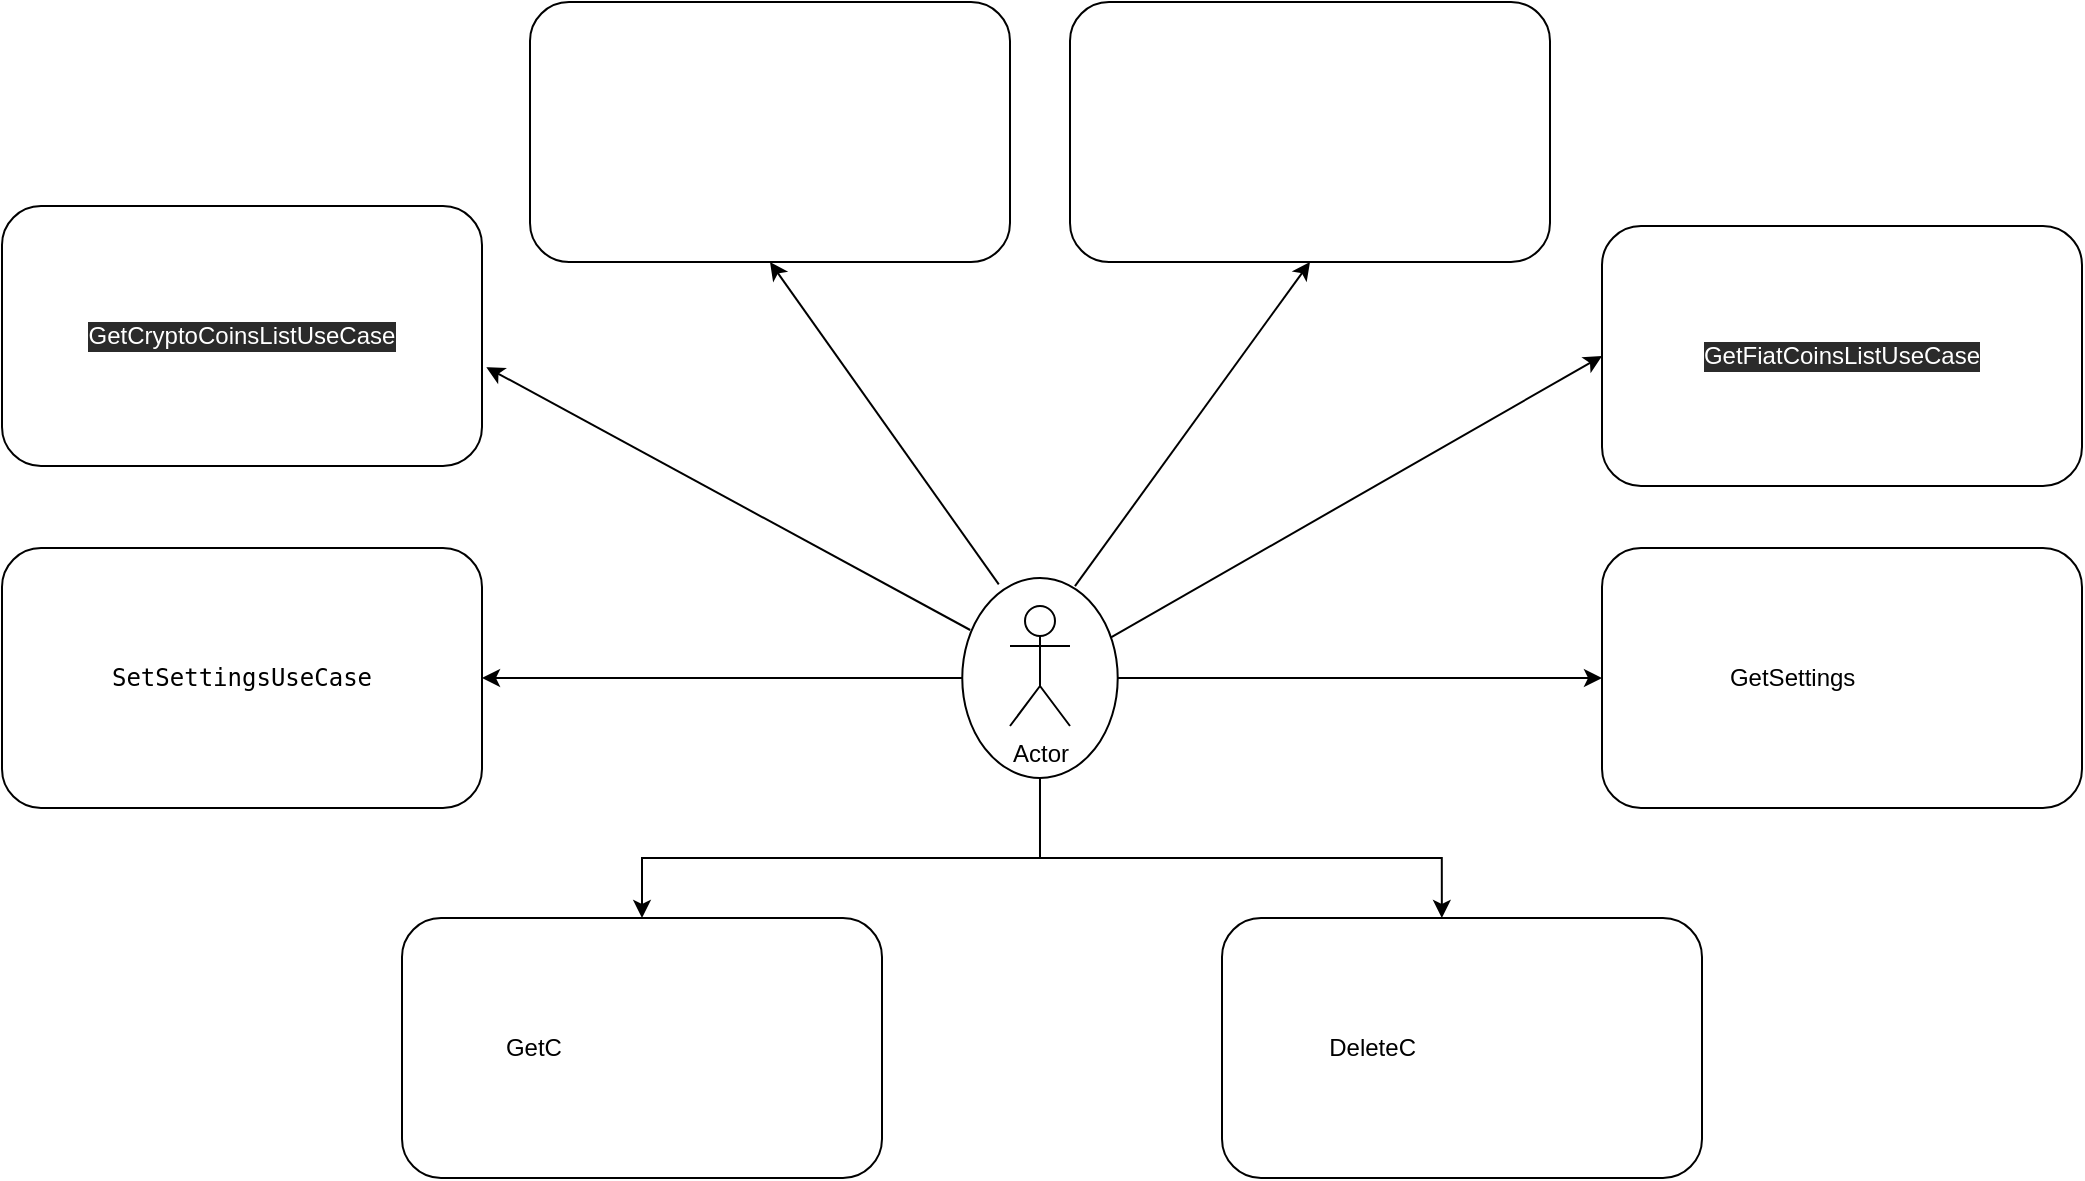 <mxfile version="22.0.2" type="device">
  <diagram id="xo6yHNSu7Ji1LgkYbHNe" name="Страница 1">
    <mxGraphModel dx="1300" dy="907" grid="1" gridSize="10" guides="1" tooltips="1" connect="1" arrows="1" fold="1" page="1" pageScale="1" pageWidth="1169" pageHeight="827" math="0" shadow="0">
      <root>
        <mxCell id="0" />
        <mxCell id="1" parent="0" />
        <mxCell id="RSRNca-7CVLnFXqqvEL2-7" style="edgeStyle=orthogonalEdgeStyle;rounded=0;orthogonalLoop=1;jettySize=auto;html=1;exitX=1;exitY=0.5;exitDx=0;exitDy=0;entryX=0;entryY=0.5;entryDx=0;entryDy=0;" parent="1" source="RSRNca-7CVLnFXqqvEL2-1" target="RSRNca-7CVLnFXqqvEL2-4" edge="1">
          <mxGeometry relative="1" as="geometry" />
        </mxCell>
        <mxCell id="Av4kSp7ztPgyRxgU58pU-2" style="edgeStyle=orthogonalEdgeStyle;rounded=0;orthogonalLoop=1;jettySize=auto;html=1;exitX=0.5;exitY=1;exitDx=0;exitDy=0;entryX=0.5;entryY=0;entryDx=0;entryDy=0;" parent="1" source="RSRNca-7CVLnFXqqvEL2-1" target="Av4kSp7ztPgyRxgU58pU-1" edge="1">
          <mxGeometry relative="1" as="geometry">
            <mxPoint x="579" y="546" as="targetPoint" />
            <Array as="points">
              <mxPoint x="579" y="526" />
              <mxPoint x="380" y="526" />
            </Array>
          </mxGeometry>
        </mxCell>
        <mxCell id="x88435J3Upm55wdHFP84-3" style="edgeStyle=orthogonalEdgeStyle;rounded=0;orthogonalLoop=1;jettySize=auto;html=1;entryX=1;entryY=0.5;entryDx=0;entryDy=0;" edge="1" parent="1" source="RSRNca-7CVLnFXqqvEL2-1" target="RSRNca-7CVLnFXqqvEL2-3">
          <mxGeometry relative="1" as="geometry">
            <mxPoint x="360" y="436" as="targetPoint" />
          </mxGeometry>
        </mxCell>
        <mxCell id="RSRNca-7CVLnFXqqvEL2-1" value="" style="ellipse;whiteSpace=wrap;html=1;fillColor=none;" parent="1" vertex="1">
          <mxGeometry x="540.13" y="386" width="77.73" height="100" as="geometry" />
        </mxCell>
        <mxCell id="RSRNca-7CVLnFXqqvEL2-2" value="Actor" style="shape=umlActor;verticalLabelPosition=bottom;verticalAlign=top;html=1;outlineConnect=0;" parent="1" vertex="1">
          <mxGeometry x="564" y="400" width="30" height="60" as="geometry" />
        </mxCell>
        <mxCell id="RSRNca-7CVLnFXqqvEL2-3" value="&lt;pre style=&quot;overflow-wrap: break-word;&quot;&gt;SetSettingsUseCase&lt;font color=&quot;#ffffff&quot;&gt;&lt;br&gt;&lt;/font&gt;&lt;/pre&gt;" style="rounded=1;whiteSpace=wrap;html=1;" parent="1" vertex="1">
          <mxGeometry x="60" y="371" width="240" height="130" as="geometry" />
        </mxCell>
        <mxCell id="RSRNca-7CVLnFXqqvEL2-4" value="GetSettings&lt;span style=&quot;color: rgb(255, 255, 255); background-color: initial;&quot;&gt;UseCase&lt;/span&gt;" style="rounded=1;whiteSpace=wrap;html=1;" parent="1" vertex="1">
          <mxGeometry x="860" y="371" width="240" height="130" as="geometry" />
        </mxCell>
        <mxCell id="wnHRAtQ8zxTAquVMXQHa-1" value="&lt;pre style=&quot;color: rgb(255, 255, 255); overflow-wrap: break-word;&quot;&gt;&lt;div style=&quot;&quot;&gt;&lt;pre style=&quot;color: rgb(240, 240, 240); overflow-wrap: break-word;&quot;&gt;&lt;font color=&quot;#ffffff&quot;&gt;&lt;font face=&quot;Helvetica&quot;&gt;GetCryptocurrencyUseCase&lt;/font&gt;&lt;/font&gt;&lt;/pre&gt;&lt;/div&gt;&lt;/pre&gt;" style="rounded=1;whiteSpace=wrap;html=1;align=center;" parent="1" vertex="1">
          <mxGeometry x="324" y="98" width="240" height="130" as="geometry" />
        </mxCell>
        <mxCell id="Av4kSp7ztPgyRxgU58pU-1" value="GetC&lt;span style=&quot;color: rgb(255, 255, 255);&quot;&gt;urrencyList&lt;/span&gt;&lt;span style=&quot;color: rgb(255, 255, 255); background-color: initial;&quot;&gt;UseCase&lt;/span&gt;" style="rounded=1;whiteSpace=wrap;html=1;" parent="1" vertex="1">
          <mxGeometry x="260" y="556" width="240" height="130" as="geometry" />
        </mxCell>
        <mxCell id="gi9_3N-FfZ0izFD0XtA_-1" value="&lt;div style=&quot;color: rgb(255, 255, 255); overflow-wrap: break-word;&quot;&gt;&lt;div style=&quot;&quot;&gt;GetFiatcurrencyUseCase&lt;br&gt;&lt;/div&gt;&lt;/div&gt;" style="rounded=1;whiteSpace=wrap;html=1;align=center;fontFamily=Helvetica;" parent="1" vertex="1">
          <mxGeometry x="594" y="98" width="240" height="130" as="geometry" />
        </mxCell>
        <mxCell id="gi9_3N-FfZ0izFD0XtA_-5" value="DeleteC&lt;span style=&quot;color: rgb(255, 255, 255);&quot;&gt;urrency&lt;/span&gt;&lt;span style=&quot;color: rgb(255, 255, 255); background-color: initial;&quot;&gt;UseCase&lt;/span&gt;" style="rounded=1;whiteSpace=wrap;html=1;" parent="1" vertex="1">
          <mxGeometry x="670" y="556" width="240" height="130" as="geometry" />
        </mxCell>
        <mxCell id="gi9_3N-FfZ0izFD0XtA_-7" style="edgeStyle=orthogonalEdgeStyle;rounded=0;orthogonalLoop=1;jettySize=auto;html=1;entryX=0.458;entryY=0;entryDx=0;entryDy=0;entryPerimeter=0;" parent="1" target="gi9_3N-FfZ0izFD0XtA_-5" edge="1">
          <mxGeometry relative="1" as="geometry">
            <mxPoint x="579" y="486" as="sourcePoint" />
            <Array as="points">
              <mxPoint x="579" y="526" />
              <mxPoint x="780" y="526" />
            </Array>
          </mxGeometry>
        </mxCell>
        <mxCell id="x88435J3Upm55wdHFP84-1" value="&lt;pre style=&quot;overflow-wrap: break-word;&quot;&gt;&lt;div style=&quot;&quot;&gt;&lt;pre style=&quot;overflow-wrap: break-word;&quot;&gt;&lt;div style=&quot;background-color: rgb(43, 43, 43);&quot;&gt;&lt;pre style=&quot;&quot;&gt;&lt;font face=&quot;Helvetica&quot; style=&quot;&quot; color=&quot;#ffffff&quot;&gt;GetCryptoCoinsListUseCase&lt;/font&gt;&lt;/pre&gt;&lt;/div&gt;&lt;/pre&gt;&lt;/div&gt;&lt;/pre&gt;" style="rounded=1;whiteSpace=wrap;html=1;align=center;" vertex="1" parent="1">
          <mxGeometry x="60" y="200" width="240" height="130" as="geometry" />
        </mxCell>
        <mxCell id="x88435J3Upm55wdHFP84-4" value="&lt;pre style=&quot;overflow-wrap: break-word;&quot;&gt;&lt;div style=&quot;&quot;&gt;&lt;pre style=&quot;overflow-wrap: break-word;&quot;&gt;&lt;div style=&quot;background-color: rgb(43, 43, 43);&quot;&gt;&lt;pre style=&quot;&quot;&gt;&lt;font face=&quot;Helvetica&quot; style=&quot;&quot; color=&quot;#ffffff&quot;&gt;GetFiatCoinsListUseCase&lt;/font&gt;&lt;/pre&gt;&lt;/div&gt;&lt;/pre&gt;&lt;/div&gt;&lt;/pre&gt;" style="rounded=1;whiteSpace=wrap;html=1;align=center;" vertex="1" parent="1">
          <mxGeometry x="860" y="210" width="240" height="130" as="geometry" />
        </mxCell>
        <mxCell id="x88435J3Upm55wdHFP84-9" value="" style="endArrow=classic;html=1;rounded=0;exitX=0.051;exitY=0.26;exitDx=0;exitDy=0;entryX=1.009;entryY=0.62;entryDx=0;entryDy=0;entryPerimeter=0;exitPerimeter=0;" edge="1" parent="1" source="RSRNca-7CVLnFXqqvEL2-1" target="x88435J3Upm55wdHFP84-1">
          <mxGeometry width="50" height="50" relative="1" as="geometry">
            <mxPoint x="320" y="350" as="sourcePoint" />
            <mxPoint x="370" y="300" as="targetPoint" />
          </mxGeometry>
        </mxCell>
        <mxCell id="x88435J3Upm55wdHFP84-10" value="" style="endArrow=classic;html=1;rounded=0;exitX=0.235;exitY=0.032;exitDx=0;exitDy=0;exitPerimeter=0;entryX=0.5;entryY=1;entryDx=0;entryDy=0;" edge="1" parent="1" source="RSRNca-7CVLnFXqqvEL2-1" target="wnHRAtQ8zxTAquVMXQHa-1">
          <mxGeometry width="50" height="50" relative="1" as="geometry">
            <mxPoint x="320" y="350" as="sourcePoint" />
            <mxPoint x="370" y="300" as="targetPoint" />
          </mxGeometry>
        </mxCell>
        <mxCell id="x88435J3Upm55wdHFP84-11" value="" style="endArrow=classic;html=1;rounded=0;exitX=0.725;exitY=0.041;exitDx=0;exitDy=0;exitPerimeter=0;entryX=0.5;entryY=1;entryDx=0;entryDy=0;" edge="1" parent="1" source="RSRNca-7CVLnFXqqvEL2-1" target="gi9_3N-FfZ0izFD0XtA_-1">
          <mxGeometry width="50" height="50" relative="1" as="geometry">
            <mxPoint x="320" y="350" as="sourcePoint" />
            <mxPoint x="370" y="300" as="targetPoint" />
          </mxGeometry>
        </mxCell>
        <mxCell id="x88435J3Upm55wdHFP84-12" value="" style="endArrow=classic;html=1;rounded=0;entryX=0;entryY=0.5;entryDx=0;entryDy=0;" edge="1" parent="1" source="RSRNca-7CVLnFXqqvEL2-1" target="x88435J3Upm55wdHFP84-4">
          <mxGeometry width="50" height="50" relative="1" as="geometry">
            <mxPoint x="320" y="350" as="sourcePoint" />
            <mxPoint x="370" y="300" as="targetPoint" />
          </mxGeometry>
        </mxCell>
      </root>
    </mxGraphModel>
  </diagram>
</mxfile>
